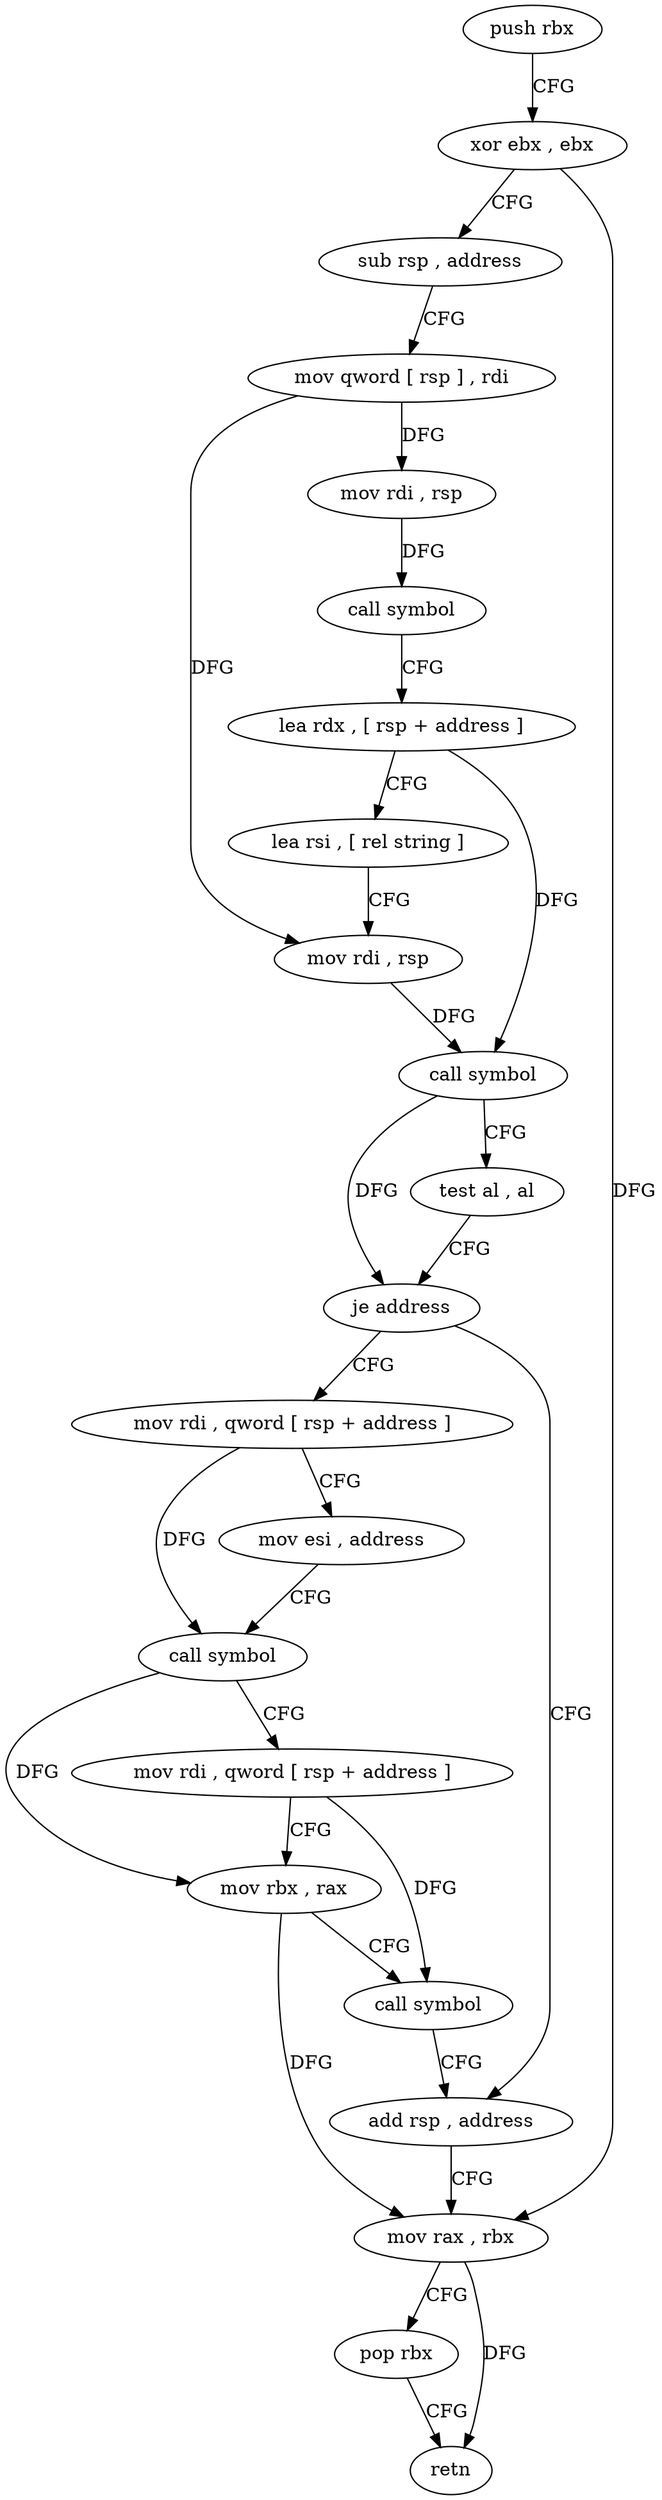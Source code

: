 digraph "func" {
"89184" [label = "push rbx" ]
"89185" [label = "xor ebx , ebx" ]
"89187" [label = "sub rsp , address" ]
"89191" [label = "mov qword [ rsp ] , rdi" ]
"89195" [label = "mov rdi , rsp" ]
"89198" [label = "call symbol" ]
"89203" [label = "lea rdx , [ rsp + address ]" ]
"89208" [label = "lea rsi , [ rel string ]" ]
"89215" [label = "mov rdi , rsp" ]
"89218" [label = "call symbol" ]
"89223" [label = "test al , al" ]
"89225" [label = "je address" ]
"89255" [label = "add rsp , address" ]
"89227" [label = "mov rdi , qword [ rsp + address ]" ]
"89259" [label = "mov rax , rbx" ]
"89262" [label = "pop rbx" ]
"89263" [label = "retn" ]
"89232" [label = "mov esi , address" ]
"89237" [label = "call symbol" ]
"89242" [label = "mov rdi , qword [ rsp + address ]" ]
"89247" [label = "mov rbx , rax" ]
"89250" [label = "call symbol" ]
"89184" -> "89185" [ label = "CFG" ]
"89185" -> "89187" [ label = "CFG" ]
"89185" -> "89259" [ label = "DFG" ]
"89187" -> "89191" [ label = "CFG" ]
"89191" -> "89195" [ label = "DFG" ]
"89191" -> "89215" [ label = "DFG" ]
"89195" -> "89198" [ label = "DFG" ]
"89198" -> "89203" [ label = "CFG" ]
"89203" -> "89208" [ label = "CFG" ]
"89203" -> "89218" [ label = "DFG" ]
"89208" -> "89215" [ label = "CFG" ]
"89215" -> "89218" [ label = "DFG" ]
"89218" -> "89223" [ label = "CFG" ]
"89218" -> "89225" [ label = "DFG" ]
"89223" -> "89225" [ label = "CFG" ]
"89225" -> "89255" [ label = "CFG" ]
"89225" -> "89227" [ label = "CFG" ]
"89255" -> "89259" [ label = "CFG" ]
"89227" -> "89232" [ label = "CFG" ]
"89227" -> "89237" [ label = "DFG" ]
"89259" -> "89262" [ label = "CFG" ]
"89259" -> "89263" [ label = "DFG" ]
"89262" -> "89263" [ label = "CFG" ]
"89232" -> "89237" [ label = "CFG" ]
"89237" -> "89242" [ label = "CFG" ]
"89237" -> "89247" [ label = "DFG" ]
"89242" -> "89247" [ label = "CFG" ]
"89242" -> "89250" [ label = "DFG" ]
"89247" -> "89250" [ label = "CFG" ]
"89247" -> "89259" [ label = "DFG" ]
"89250" -> "89255" [ label = "CFG" ]
}
